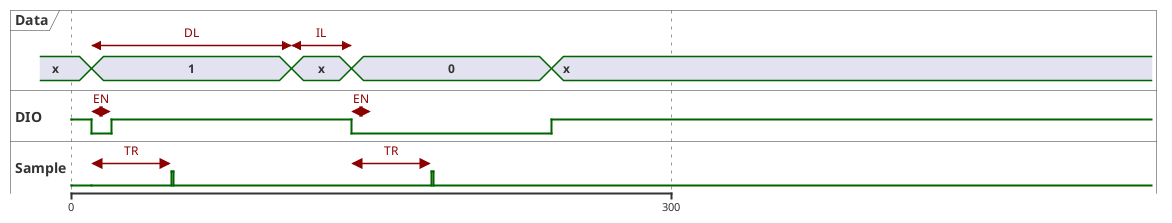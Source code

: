 @startuml
'clock clk with period 5
concise "Data" as db
binary "DIO" as dio
binary "Sample" as st

db is x
st is low
dio is high

scale 300 as 600 pixels

@0
dio is high
st is low

@+10
dio is low
st is low
db is 1
@db
@+0 <-> @+100 : DL
@st
@+0 <-> @+40 : TR
@dio
@+0 <-> @+10 : EN

@+10
dio is high


@+30
st is high
@+1
st is low

@+59
db is x
@db
@+0 <-> @+30 : IL

@+30
dio is low
db is 0
@st
@+0 <-> @+40 : TR
@dio
@+0 <-> @+10 : EN

@+40
st is high
@+1
st is low

@+59
dio is high
db is x
@enduml
